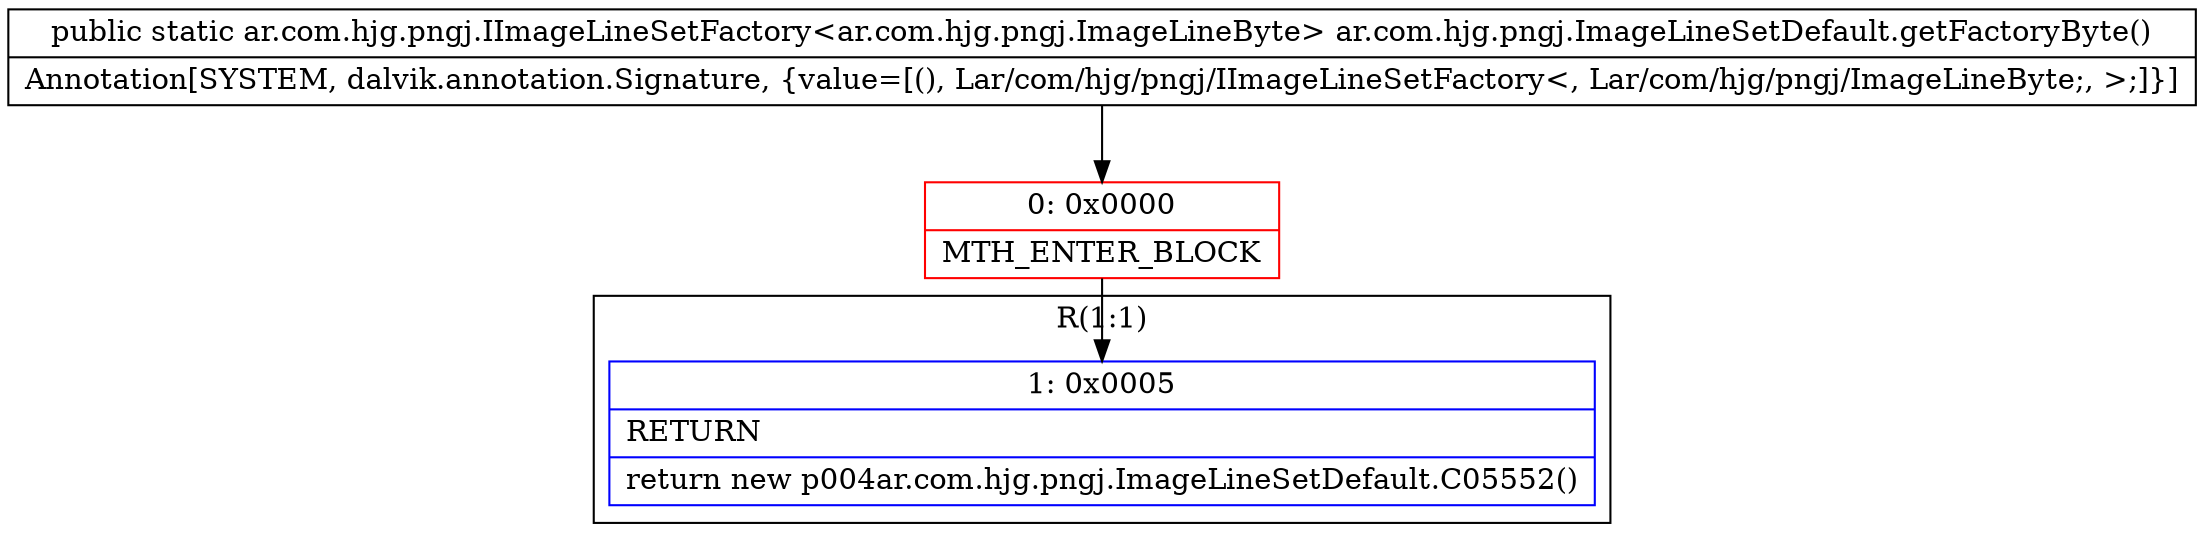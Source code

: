 digraph "CFG forar.com.hjg.pngj.ImageLineSetDefault.getFactoryByte()Lar\/com\/hjg\/pngj\/IImageLineSetFactory;" {
subgraph cluster_Region_1786171174 {
label = "R(1:1)";
node [shape=record,color=blue];
Node_1 [shape=record,label="{1\:\ 0x0005|RETURN\l|return new p004ar.com.hjg.pngj.ImageLineSetDefault.C05552()\l}"];
}
Node_0 [shape=record,color=red,label="{0\:\ 0x0000|MTH_ENTER_BLOCK\l}"];
MethodNode[shape=record,label="{public static ar.com.hjg.pngj.IImageLineSetFactory\<ar.com.hjg.pngj.ImageLineByte\> ar.com.hjg.pngj.ImageLineSetDefault.getFactoryByte()  | Annotation[SYSTEM, dalvik.annotation.Signature, \{value=[(), Lar\/com\/hjg\/pngj\/IImageLineSetFactory\<, Lar\/com\/hjg\/pngj\/ImageLineByte;, \>;]\}]\l}"];
MethodNode -> Node_0;
Node_0 -> Node_1;
}

